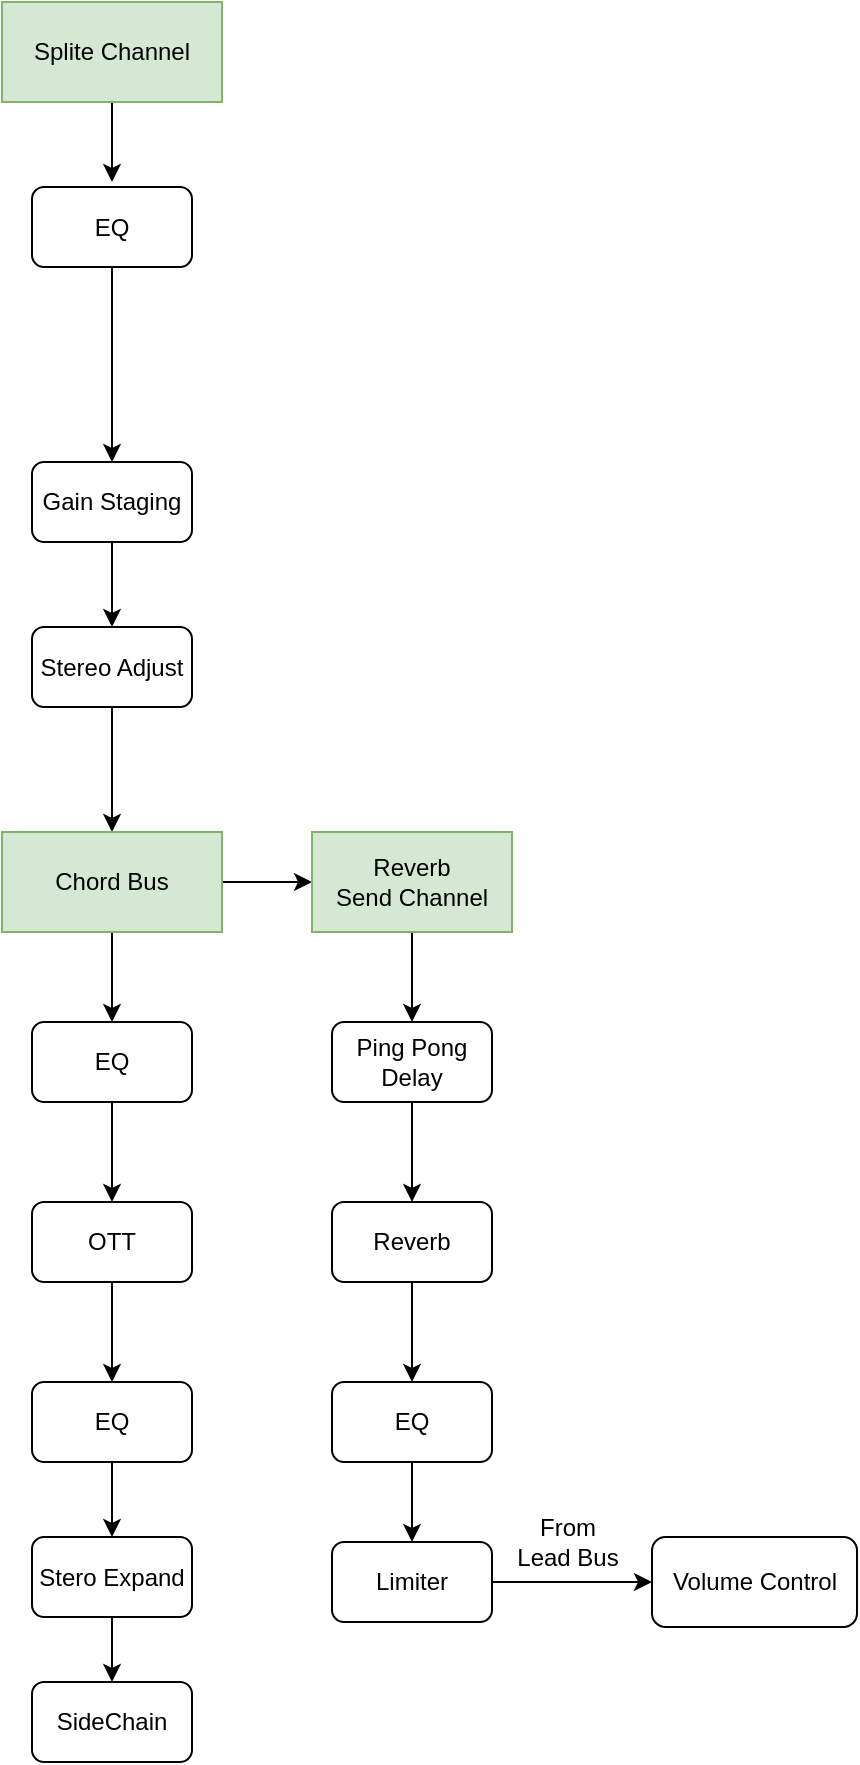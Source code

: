 <mxfile version="13.7.1" type="github">
  <diagram id="Faa0M8up7OqQlo_6B9zI" name="Page-1">
    <mxGraphModel dx="731" dy="459" grid="1" gridSize="10" guides="1" tooltips="1" connect="1" arrows="1" fold="1" page="1" pageScale="1" pageWidth="827" pageHeight="1169" math="0" shadow="0">
      <root>
        <mxCell id="0" />
        <mxCell id="1" parent="0" />
        <mxCell id="64oR0bPsaAjInLj9MCpX-5" style="edgeStyle=orthogonalEdgeStyle;rounded=0;orthogonalLoop=1;jettySize=auto;html=1;" parent="1" source="64oR0bPsaAjInLj9MCpX-1" target="64oR0bPsaAjInLj9MCpX-4" edge="1">
          <mxGeometry relative="1" as="geometry" />
        </mxCell>
        <mxCell id="64oR0bPsaAjInLj9MCpX-1" value="EQ" style="rounded=1;whiteSpace=wrap;html=1;" parent="1" vertex="1">
          <mxGeometry x="200" y="402.5" width="80" height="40" as="geometry" />
        </mxCell>
        <mxCell id="64oR0bPsaAjInLj9MCpX-20" style="edgeStyle=orthogonalEdgeStyle;rounded=0;orthogonalLoop=1;jettySize=auto;html=1;entryX=0.5;entryY=0;entryDx=0;entryDy=0;" parent="1" source="64oR0bPsaAjInLj9MCpX-4" target="64oR0bPsaAjInLj9MCpX-19" edge="1">
          <mxGeometry relative="1" as="geometry" />
        </mxCell>
        <mxCell id="64oR0bPsaAjInLj9MCpX-4" value="Gain Staging" style="rounded=1;whiteSpace=wrap;html=1;" parent="1" vertex="1">
          <mxGeometry x="200" y="540" width="80" height="40" as="geometry" />
        </mxCell>
        <mxCell id="64oR0bPsaAjInLj9MCpX-25" style="edgeStyle=orthogonalEdgeStyle;rounded=0;orthogonalLoop=1;jettySize=auto;html=1;" parent="1" source="64oR0bPsaAjInLj9MCpX-10" edge="1">
          <mxGeometry relative="1" as="geometry">
            <mxPoint x="240" y="910" as="targetPoint" />
          </mxGeometry>
        </mxCell>
        <mxCell id="64oR0bPsaAjInLj9MCpX-10" value="EQ" style="rounded=1;whiteSpace=wrap;html=1;" parent="1" vertex="1">
          <mxGeometry x="200" y="820" width="80" height="40" as="geometry" />
        </mxCell>
        <mxCell id="64oR0bPsaAjInLj9MCpX-15" style="edgeStyle=orthogonalEdgeStyle;rounded=0;orthogonalLoop=1;jettySize=auto;html=1;" parent="1" source="64oR0bPsaAjInLj9MCpX-14" edge="1">
          <mxGeometry relative="1" as="geometry">
            <mxPoint x="240" y="400" as="targetPoint" />
          </mxGeometry>
        </mxCell>
        <mxCell id="64oR0bPsaAjInLj9MCpX-14" value="Splite Channel" style="rounded=0;whiteSpace=wrap;html=1;fillColor=#d5e8d4;strokeColor=#82b366;" parent="1" vertex="1">
          <mxGeometry x="185" y="310" width="110" height="50" as="geometry" />
        </mxCell>
        <mxCell id="64oR0bPsaAjInLj9MCpX-30" style="edgeStyle=orthogonalEdgeStyle;rounded=0;orthogonalLoop=1;jettySize=auto;html=1;entryX=0.5;entryY=0;entryDx=0;entryDy=0;" parent="1" source="64oR0bPsaAjInLj9MCpX-19" target="64oR0bPsaAjInLj9MCpX-29" edge="1">
          <mxGeometry relative="1" as="geometry" />
        </mxCell>
        <mxCell id="64oR0bPsaAjInLj9MCpX-19" value="Stereo Adjust" style="rounded=1;whiteSpace=wrap;html=1;" parent="1" vertex="1">
          <mxGeometry x="200" y="622.5" width="80" height="40" as="geometry" />
        </mxCell>
        <mxCell id="64oR0bPsaAjInLj9MCpX-56" style="edgeStyle=orthogonalEdgeStyle;rounded=0;orthogonalLoop=1;jettySize=auto;html=1;entryX=0.5;entryY=0;entryDx=0;entryDy=0;" parent="1" source="64oR0bPsaAjInLj9MCpX-27" target="64oR0bPsaAjInLj9MCpX-34" edge="1">
          <mxGeometry relative="1" as="geometry" />
        </mxCell>
        <mxCell id="64oR0bPsaAjInLj9MCpX-27" value="OTT" style="rounded=1;whiteSpace=wrap;html=1;" parent="1" vertex="1">
          <mxGeometry x="200" y="910" width="80" height="40" as="geometry" />
        </mxCell>
        <mxCell id="64oR0bPsaAjInLj9MCpX-32" style="edgeStyle=orthogonalEdgeStyle;rounded=0;orthogonalLoop=1;jettySize=auto;html=1;entryX=0.5;entryY=0;entryDx=0;entryDy=0;" parent="1" source="64oR0bPsaAjInLj9MCpX-29" target="64oR0bPsaAjInLj9MCpX-10" edge="1">
          <mxGeometry relative="1" as="geometry" />
        </mxCell>
        <mxCell id="64oR0bPsaAjInLj9MCpX-52" style="edgeStyle=orthogonalEdgeStyle;rounded=0;orthogonalLoop=1;jettySize=auto;html=1;entryX=0;entryY=0.5;entryDx=0;entryDy=0;" parent="1" source="64oR0bPsaAjInLj9MCpX-29" target="64oR0bPsaAjInLj9MCpX-51" edge="1">
          <mxGeometry relative="1" as="geometry" />
        </mxCell>
        <mxCell id="64oR0bPsaAjInLj9MCpX-29" value="Chord Bus" style="rounded=0;whiteSpace=wrap;html=1;fillColor=#d5e8d4;strokeColor=#82b366;" parent="1" vertex="1">
          <mxGeometry x="185" y="725" width="110" height="50" as="geometry" />
        </mxCell>
        <mxCell id="oUm6JhOP6bCtAG8IZpWP-4" style="edgeStyle=orthogonalEdgeStyle;rounded=0;orthogonalLoop=1;jettySize=auto;html=1;entryX=0.5;entryY=0;entryDx=0;entryDy=0;" parent="1" source="64oR0bPsaAjInLj9MCpX-34" target="oUm6JhOP6bCtAG8IZpWP-3" edge="1">
          <mxGeometry relative="1" as="geometry" />
        </mxCell>
        <mxCell id="64oR0bPsaAjInLj9MCpX-34" value="EQ" style="rounded=1;whiteSpace=wrap;html=1;" parent="1" vertex="1">
          <mxGeometry x="200" y="1000" width="80" height="40" as="geometry" />
        </mxCell>
        <mxCell id="64oR0bPsaAjInLj9MCpX-59" style="edgeStyle=orthogonalEdgeStyle;rounded=0;orthogonalLoop=1;jettySize=auto;html=1;entryX=0.5;entryY=0;entryDx=0;entryDy=0;" parent="1" source="64oR0bPsaAjInLj9MCpX-38" target="64oR0bPsaAjInLj9MCpX-40" edge="1">
          <mxGeometry relative="1" as="geometry" />
        </mxCell>
        <mxCell id="64oR0bPsaAjInLj9MCpX-38" value="Ping Pong&lt;br&gt;Delay" style="rounded=1;whiteSpace=wrap;html=1;" parent="1" vertex="1">
          <mxGeometry x="350" y="820" width="80" height="40" as="geometry" />
        </mxCell>
        <mxCell id="64oR0bPsaAjInLj9MCpX-61" style="edgeStyle=orthogonalEdgeStyle;rounded=0;orthogonalLoop=1;jettySize=auto;html=1;entryX=0.5;entryY=0;entryDx=0;entryDy=0;" parent="1" source="64oR0bPsaAjInLj9MCpX-40" target="64oR0bPsaAjInLj9MCpX-42" edge="1">
          <mxGeometry relative="1" as="geometry" />
        </mxCell>
        <mxCell id="64oR0bPsaAjInLj9MCpX-40" value="Reverb" style="rounded=1;whiteSpace=wrap;html=1;" parent="1" vertex="1">
          <mxGeometry x="350" y="910" width="80" height="40" as="geometry" />
        </mxCell>
        <mxCell id="64oR0bPsaAjInLj9MCpX-46" style="edgeStyle=orthogonalEdgeStyle;rounded=0;orthogonalLoop=1;jettySize=auto;html=1;" parent="1" source="64oR0bPsaAjInLj9MCpX-42" target="64oR0bPsaAjInLj9MCpX-44" edge="1">
          <mxGeometry relative="1" as="geometry" />
        </mxCell>
        <mxCell id="64oR0bPsaAjInLj9MCpX-42" value="EQ" style="rounded=1;whiteSpace=wrap;html=1;" parent="1" vertex="1">
          <mxGeometry x="350" y="1000" width="80" height="40" as="geometry" />
        </mxCell>
        <mxCell id="64oR0bPsaAjInLj9MCpX-54" style="edgeStyle=orthogonalEdgeStyle;rounded=0;orthogonalLoop=1;jettySize=auto;html=1;" parent="1" source="64oR0bPsaAjInLj9MCpX-44" target="64oR0bPsaAjInLj9MCpX-48" edge="1">
          <mxGeometry relative="1" as="geometry" />
        </mxCell>
        <mxCell id="64oR0bPsaAjInLj9MCpX-44" value="Limiter" style="rounded=1;whiteSpace=wrap;html=1;" parent="1" vertex="1">
          <mxGeometry x="350" y="1080" width="80" height="40" as="geometry" />
        </mxCell>
        <mxCell id="64oR0bPsaAjInLj9MCpX-48" value="Volume Control" style="rounded=1;whiteSpace=wrap;html=1;" parent="1" vertex="1">
          <mxGeometry x="510" y="1077.5" width="102.5" height="45" as="geometry" />
        </mxCell>
        <mxCell id="64oR0bPsaAjInLj9MCpX-57" style="edgeStyle=orthogonalEdgeStyle;rounded=0;orthogonalLoop=1;jettySize=auto;html=1;entryX=0.5;entryY=0;entryDx=0;entryDy=0;" parent="1" source="64oR0bPsaAjInLj9MCpX-51" target="64oR0bPsaAjInLj9MCpX-38" edge="1">
          <mxGeometry relative="1" as="geometry" />
        </mxCell>
        <mxCell id="64oR0bPsaAjInLj9MCpX-51" value="Reverb &lt;br&gt;Send Channel" style="rounded=0;whiteSpace=wrap;html=1;fillColor=#d5e8d4;strokeColor=#82b366;" parent="1" vertex="1">
          <mxGeometry x="340" y="725" width="100" height="50" as="geometry" />
        </mxCell>
        <mxCell id="64oR0bPsaAjInLj9MCpX-78" value="From&lt;br&gt;Lead Bus" style="text;html=1;strokeColor=none;fillColor=none;align=center;verticalAlign=middle;whiteSpace=wrap;rounded=0;" parent="1" vertex="1">
          <mxGeometry x="437.5" y="1070" width="60" height="20" as="geometry" />
        </mxCell>
        <mxCell id="dQsx9fxmxY3HzWBA3E5c-2" style="edgeStyle=orthogonalEdgeStyle;rounded=0;orthogonalLoop=1;jettySize=auto;html=1;entryX=0.5;entryY=0;entryDx=0;entryDy=0;" parent="1" source="oUm6JhOP6bCtAG8IZpWP-3" target="dQsx9fxmxY3HzWBA3E5c-1" edge="1">
          <mxGeometry relative="1" as="geometry" />
        </mxCell>
        <mxCell id="oUm6JhOP6bCtAG8IZpWP-3" value="Stero Expand" style="rounded=1;whiteSpace=wrap;html=1;" parent="1" vertex="1">
          <mxGeometry x="200" y="1077.5" width="80" height="40" as="geometry" />
        </mxCell>
        <mxCell id="dQsx9fxmxY3HzWBA3E5c-1" value="SideChain" style="rounded=1;whiteSpace=wrap;html=1;" parent="1" vertex="1">
          <mxGeometry x="200" y="1150" width="80" height="40" as="geometry" />
        </mxCell>
      </root>
    </mxGraphModel>
  </diagram>
</mxfile>
